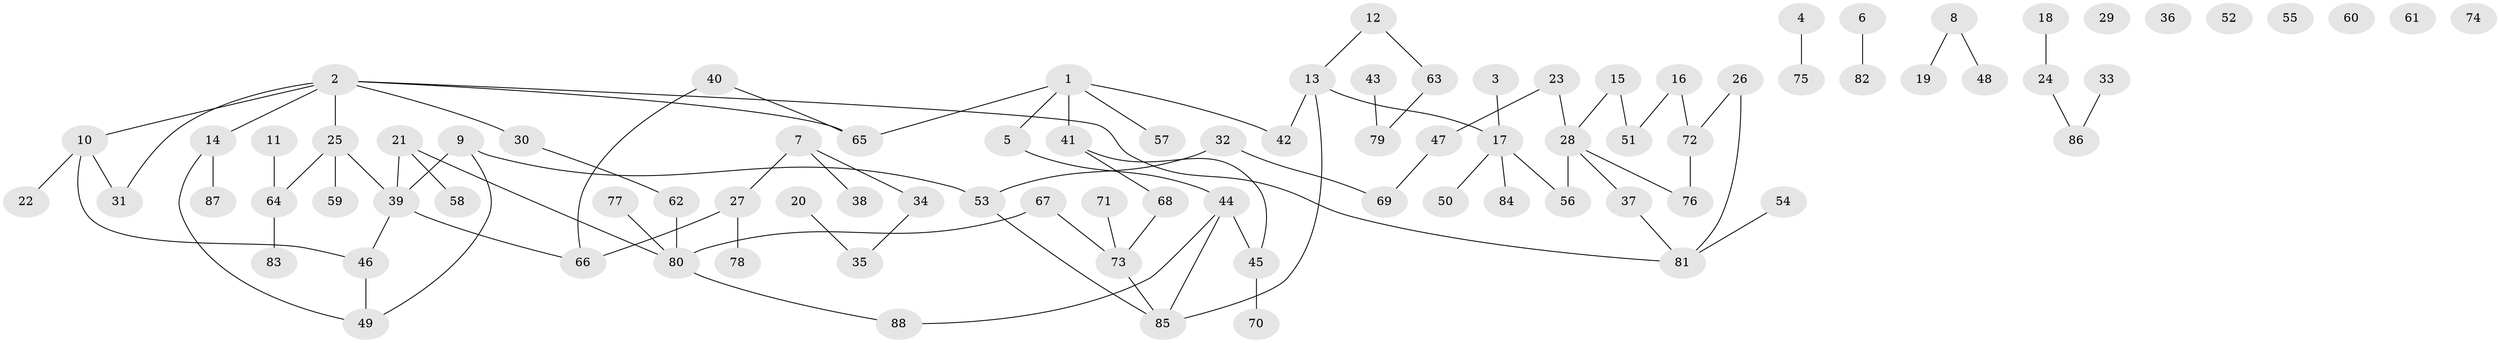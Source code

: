 // coarse degree distribution, {6: 0.06349206349206349, 1: 0.3492063492063492, 4: 0.1111111111111111, 0: 0.12698412698412698, 2: 0.2222222222222222, 5: 0.047619047619047616, 3: 0.07936507936507936}
// Generated by graph-tools (version 1.1) at 2025/23/03/03/25 07:23:24]
// undirected, 88 vertices, 92 edges
graph export_dot {
graph [start="1"]
  node [color=gray90,style=filled];
  1;
  2;
  3;
  4;
  5;
  6;
  7;
  8;
  9;
  10;
  11;
  12;
  13;
  14;
  15;
  16;
  17;
  18;
  19;
  20;
  21;
  22;
  23;
  24;
  25;
  26;
  27;
  28;
  29;
  30;
  31;
  32;
  33;
  34;
  35;
  36;
  37;
  38;
  39;
  40;
  41;
  42;
  43;
  44;
  45;
  46;
  47;
  48;
  49;
  50;
  51;
  52;
  53;
  54;
  55;
  56;
  57;
  58;
  59;
  60;
  61;
  62;
  63;
  64;
  65;
  66;
  67;
  68;
  69;
  70;
  71;
  72;
  73;
  74;
  75;
  76;
  77;
  78;
  79;
  80;
  81;
  82;
  83;
  84;
  85;
  86;
  87;
  88;
  1 -- 5;
  1 -- 41;
  1 -- 42;
  1 -- 57;
  1 -- 65;
  2 -- 10;
  2 -- 14;
  2 -- 25;
  2 -- 30;
  2 -- 31;
  2 -- 65;
  2 -- 81;
  3 -- 17;
  4 -- 75;
  5 -- 44;
  6 -- 82;
  7 -- 27;
  7 -- 34;
  7 -- 38;
  8 -- 19;
  8 -- 48;
  9 -- 39;
  9 -- 49;
  9 -- 53;
  10 -- 22;
  10 -- 31;
  10 -- 46;
  11 -- 64;
  12 -- 13;
  12 -- 63;
  13 -- 17;
  13 -- 42;
  13 -- 85;
  14 -- 49;
  14 -- 87;
  15 -- 28;
  15 -- 51;
  16 -- 51;
  16 -- 72;
  17 -- 50;
  17 -- 56;
  17 -- 84;
  18 -- 24;
  20 -- 35;
  21 -- 39;
  21 -- 58;
  21 -- 80;
  23 -- 28;
  23 -- 47;
  24 -- 86;
  25 -- 39;
  25 -- 59;
  25 -- 64;
  26 -- 72;
  26 -- 81;
  27 -- 66;
  27 -- 78;
  28 -- 37;
  28 -- 56;
  28 -- 76;
  30 -- 62;
  32 -- 53;
  32 -- 69;
  33 -- 86;
  34 -- 35;
  37 -- 81;
  39 -- 46;
  39 -- 66;
  40 -- 65;
  40 -- 66;
  41 -- 45;
  41 -- 68;
  43 -- 79;
  44 -- 45;
  44 -- 85;
  44 -- 88;
  45 -- 70;
  46 -- 49;
  47 -- 69;
  53 -- 85;
  54 -- 81;
  62 -- 80;
  63 -- 79;
  64 -- 83;
  67 -- 73;
  67 -- 80;
  68 -- 73;
  71 -- 73;
  72 -- 76;
  73 -- 85;
  77 -- 80;
  80 -- 88;
}
